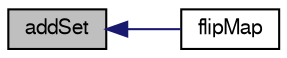 digraph "addSet"
{
  bgcolor="transparent";
  edge [fontname="FreeSans",fontsize="10",labelfontname="FreeSans",labelfontsize="10"];
  node [fontname="FreeSans",fontsize="10",shape=record];
  rankdir="LR";
  Node3493 [label="addSet",height=0.2,width=0.4,color="black", fillcolor="grey75", style="filled", fontcolor="black"];
  Node3493 -> Node3494 [dir="back",color="midnightblue",fontsize="10",style="solid",fontname="FreeSans"];
  Node3494 [label="flipMap",height=0.2,width=0.4,color="black",URL="$a25450.html#a996e4df6a09881dbc50a7e1af0c65424"];
}

